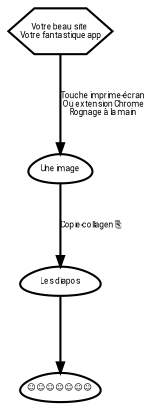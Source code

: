 digraph {
  rankdir="TB"

  // nodes
  A [ label="Votre beau site\n Votre fantastique app" shape="hexagon" fontsize = "4" fontname = "Roboto" height = "0.3" width = "0.7" fixedsize = "true"]
  B [ label="Une image" shape="egg" fontsize = "4" fontname = "Roboto" height = "0.2" width = "0.4" fixedsize = "true"]
  C [ label="Les diapos" shape="egg" fontsize = "4" fontname = "Roboto" height = "0.2"  width = "0.5" fixedsize = "true"]
  D [ label="&#9786;&#9786;&#9786;&#9786;&#9786;&#9786;&#9786;" fontsize = "4" fontname = "Roboto" shape = "egg" height = "0.2" width = "0.5" fixedsize = "true"]

  // edges
  A -> B [ label = "Touche imprime-écran\n Ou extension Chrome\n Rognage à la main" fontsize = "4" fontname = "Roboto" arrowsize=.5, weight=.2]
  B -> C [ label = "Copie-collagen &#9112;" fontsize = "4" fontname = "Roboto"arrowsize=.5, weight=2.]
  C -> D [ label = "" fontsize = "4" fontname = "Roboto"arrowsize=.5, weight=2.]
}
